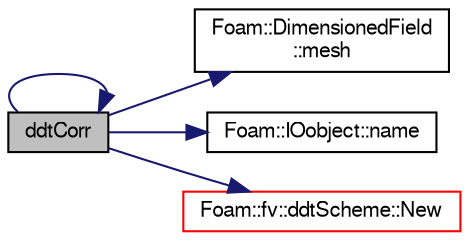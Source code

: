 digraph "ddtCorr"
{
  bgcolor="transparent";
  edge [fontname="FreeSans",fontsize="10",labelfontname="FreeSans",labelfontsize="10"];
  node [fontname="FreeSans",fontsize="10",shape=record];
  rankdir="LR";
  Node6833 [label="ddtCorr",height=0.2,width=0.4,color="black", fillcolor="grey75", style="filled", fontcolor="black"];
  Node6833 -> Node6833 [color="midnightblue",fontsize="10",style="solid",fontname="FreeSans"];
  Node6833 -> Node6834 [color="midnightblue",fontsize="10",style="solid",fontname="FreeSans"];
  Node6834 [label="Foam::DimensionedField\l::mesh",height=0.2,width=0.4,color="black",URL="$a26390.html#a8f1110830348a1448a14ab5e3cf47e3b",tooltip="Return mesh. "];
  Node6833 -> Node6835 [color="midnightblue",fontsize="10",style="solid",fontname="FreeSans"];
  Node6835 [label="Foam::IOobject::name",height=0.2,width=0.4,color="black",URL="$a26142.html#acc80e00a8ac919288fb55bd14cc88bf6",tooltip="Return name. "];
  Node6833 -> Node6836 [color="midnightblue",fontsize="10",style="solid",fontname="FreeSans"];
  Node6836 [label="Foam::fv::ddtScheme::New",height=0.2,width=0.4,color="red",URL="$a22486.html#a5a8f7e051307daf65eae67fb50c84a21",tooltip="Return a pointer to a new ddtScheme created on freestore. "];
}
